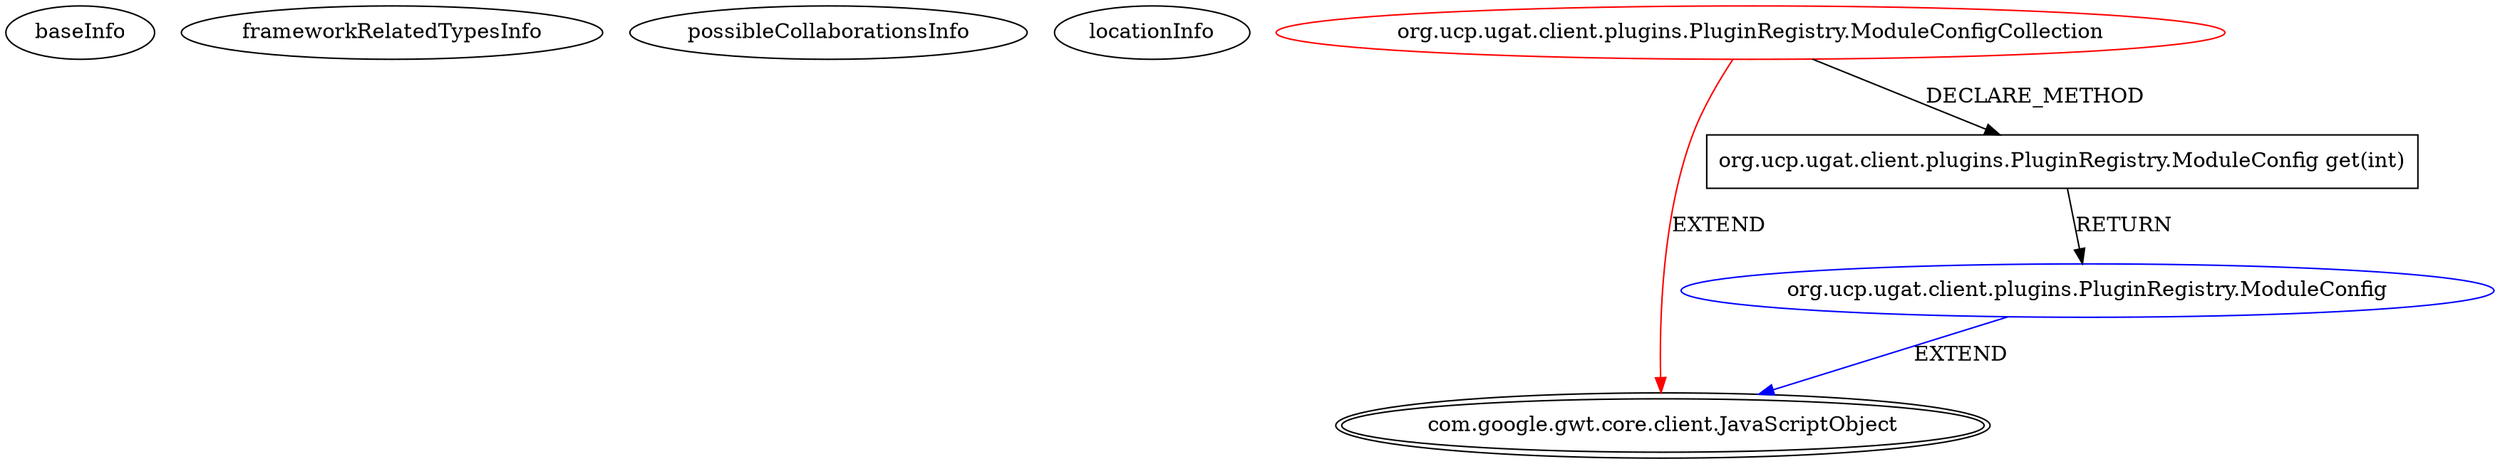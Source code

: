 digraph {
baseInfo[graphId=3079,category="extension_graph",isAnonymous=false,possibleRelation=true]
frameworkRelatedTypesInfo[0="com.google.gwt.core.client.JavaScriptObject"]
possibleCollaborationsInfo[0="3079~CLIENT_METHOD_DECLARATION-RETURN_TYPE-~com.google.gwt.core.client.JavaScriptObject ~com.google.gwt.core.client.JavaScriptObject ~false~false"]
locationInfo[projectName="hmiguellima-ugat",filePath="/hmiguellima-ugat/ugat-master/src/org/ucp/ugat/client/plugins/PluginRegistry.java",contextSignature="ModuleConfigCollection",graphId="3079"]
0[label="org.ucp.ugat.client.plugins.PluginRegistry.ModuleConfigCollection",vertexType="ROOT_CLIENT_CLASS_DECLARATION",isFrameworkType=false,color=red]
1[label="com.google.gwt.core.client.JavaScriptObject",vertexType="FRAMEWORK_CLASS_TYPE",isFrameworkType=true,peripheries=2]
3[label="org.ucp.ugat.client.plugins.PluginRegistry.ModuleConfig get(int)",vertexType="CLIENT_METHOD_DECLARATION",isFrameworkType=false,shape=box]
4[label="org.ucp.ugat.client.plugins.PluginRegistry.ModuleConfig",vertexType="REFERENCE_CLIENT_CLASS_DECLARATION",isFrameworkType=false,color=blue]
0->1[label="EXTEND",color=red]
0->3[label="DECLARE_METHOD"]
4->1[label="EXTEND",color=blue]
3->4[label="RETURN"]
}
